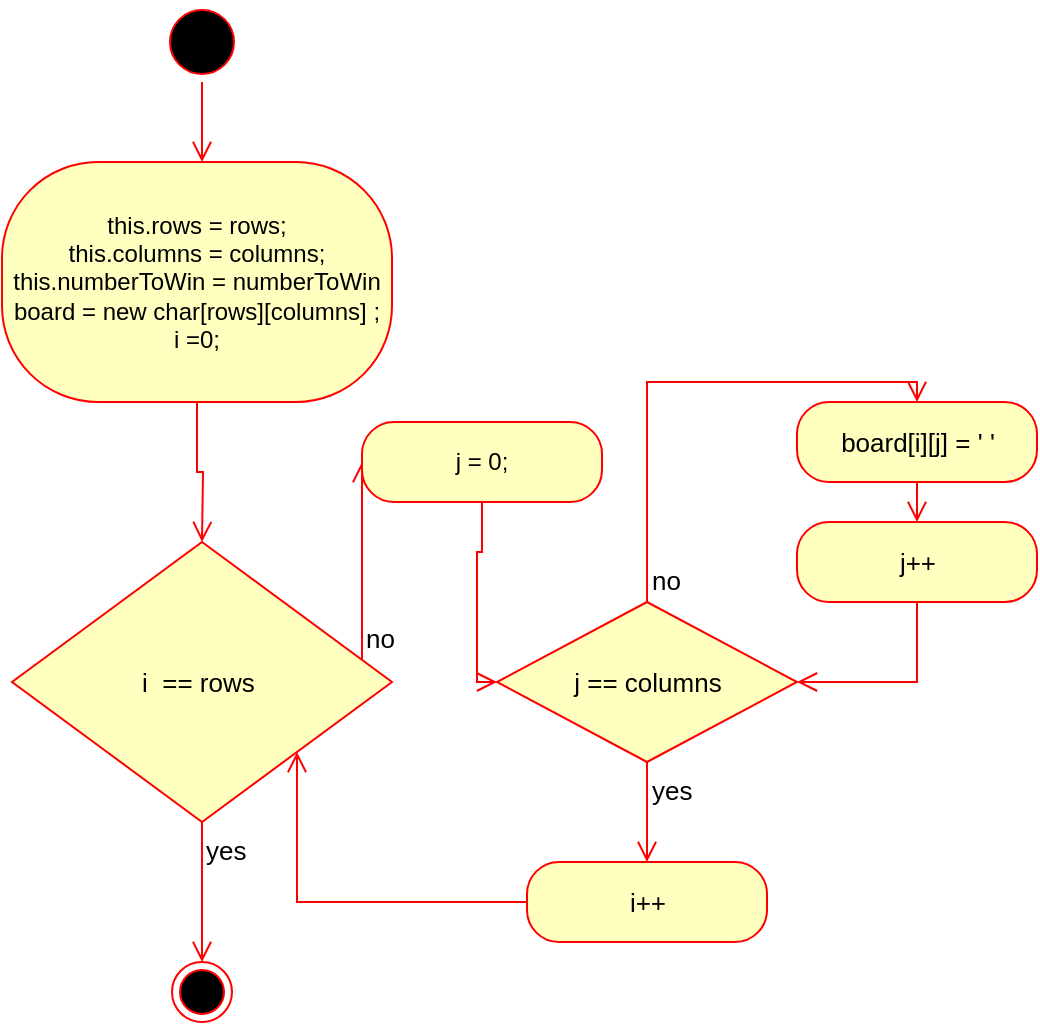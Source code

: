 <mxfile version="17.1.0" type="device"><diagram id="fKmpkm6LJnCosUZw5yEl" name="Page-1"><mxGraphModel dx="781" dy="1112" grid="1" gridSize="10" guides="1" tooltips="1" connect="1" arrows="1" fold="1" page="1" pageScale="1" pageWidth="850" pageHeight="1100" math="0" shadow="0"><root><mxCell id="0"/><mxCell id="1" parent="0"/><mxCell id="fjRS78M-i0skZ6CmstpU-1" value="" style="ellipse;html=1;shape=startState;fillColor=#000000;strokeColor=#ff0000;" parent="1" vertex="1"><mxGeometry x="360" y="120" width="40" height="40" as="geometry"/></mxCell><mxCell id="fjRS78M-i0skZ6CmstpU-2" value="" style="edgeStyle=orthogonalEdgeStyle;html=1;verticalAlign=bottom;endArrow=open;endSize=8;strokeColor=#ff0000;rounded=0;" parent="1" source="fjRS78M-i0skZ6CmstpU-1" edge="1"><mxGeometry relative="1" as="geometry"><mxPoint x="380" y="200" as="targetPoint"/></mxGeometry></mxCell><mxCell id="fjRS78M-i0skZ6CmstpU-3" value="this.rows = rows;&lt;br&gt;this.columns = columns;&lt;br&gt;this.numberToWin = numberToWin&lt;br&gt;board = new char[rows][columns] ;&lt;br&gt;i =0;" style="rounded=1;whiteSpace=wrap;html=1;arcSize=40;fontColor=#000000;fillColor=#ffffc0;strokeColor=#ff0000;" parent="1" vertex="1"><mxGeometry x="280" y="200" width="195" height="120" as="geometry"/></mxCell><mxCell id="fjRS78M-i0skZ6CmstpU-4" value="" style="edgeStyle=orthogonalEdgeStyle;html=1;verticalAlign=bottom;endArrow=open;endSize=8;strokeColor=#ff0000;rounded=0;" parent="1" source="fjRS78M-i0skZ6CmstpU-3" edge="1"><mxGeometry relative="1" as="geometry"><mxPoint x="380" y="390" as="targetPoint"/></mxGeometry></mxCell><mxCell id="KsrM69w-UexkzgOErmtl-1" value="i&amp;nbsp; == rows&amp;nbsp;" style="rhombus;whiteSpace=wrap;html=1;fillColor=#ffffc0;strokeColor=#ff0000;fontSize=13;" parent="1" vertex="1"><mxGeometry x="285" y="390" width="190" height="140" as="geometry"/></mxCell><mxCell id="KsrM69w-UexkzgOErmtl-2" value="no" style="edgeStyle=orthogonalEdgeStyle;html=1;align=left;verticalAlign=bottom;endArrow=open;endSize=8;strokeColor=#ff0000;rounded=0;fontSize=13;entryX=0;entryY=0.5;entryDx=0;entryDy=0;" parent="1" source="KsrM69w-UexkzgOErmtl-1" target="fcWhonWCIhPxA7sX0g0_-1" edge="1"><mxGeometry x="-1" relative="1" as="geometry"><mxPoint x="530" y="460" as="targetPoint"/><Array as="points"><mxPoint x="460" y="400"/><mxPoint x="460" y="400"/></Array></mxGeometry></mxCell><mxCell id="KsrM69w-UexkzgOErmtl-3" value="yes" style="edgeStyle=orthogonalEdgeStyle;html=1;align=left;verticalAlign=top;endArrow=open;endSize=8;strokeColor=#ff0000;rounded=0;fontSize=13;" parent="1" source="KsrM69w-UexkzgOErmtl-1" edge="1"><mxGeometry x="-1" relative="1" as="geometry"><mxPoint x="380" y="600" as="targetPoint"/></mxGeometry></mxCell><mxCell id="KsrM69w-UexkzgOErmtl-4" value="" style="ellipse;html=1;shape=endState;fillColor=#000000;strokeColor=#ff0000;fontSize=13;" parent="1" vertex="1"><mxGeometry x="365" y="600" width="30" height="30" as="geometry"/></mxCell><mxCell id="KsrM69w-UexkzgOErmtl-12" value="board[i][j] = ' '" style="rounded=1;whiteSpace=wrap;html=1;arcSize=40;fontColor=#000000;fillColor=#ffffc0;strokeColor=#ff0000;fontSize=13;" parent="1" vertex="1"><mxGeometry x="677.5" y="320" width="120" height="40" as="geometry"/></mxCell><mxCell id="KsrM69w-UexkzgOErmtl-13" value="" style="edgeStyle=orthogonalEdgeStyle;html=1;verticalAlign=bottom;endArrow=open;endSize=8;strokeColor=#ff0000;rounded=0;fontSize=13;" parent="1" source="KsrM69w-UexkzgOErmtl-12" edge="1"><mxGeometry relative="1" as="geometry"><mxPoint x="737.5" y="380" as="targetPoint"/></mxGeometry></mxCell><mxCell id="KsrM69w-UexkzgOErmtl-15" value="i++" style="rounded=1;whiteSpace=wrap;html=1;arcSize=40;fontColor=#000000;fillColor=#ffffc0;strokeColor=#ff0000;fontSize=13;" parent="1" vertex="1"><mxGeometry x="542.5" y="550" width="120" height="40" as="geometry"/></mxCell><mxCell id="KsrM69w-UexkzgOErmtl-16" value="" style="edgeStyle=orthogonalEdgeStyle;html=1;verticalAlign=bottom;endArrow=open;endSize=8;strokeColor=#ff0000;rounded=0;fontSize=13;entryX=1;entryY=1;entryDx=0;entryDy=0;" parent="1" source="KsrM69w-UexkzgOErmtl-15" target="KsrM69w-UexkzgOErmtl-1" edge="1"><mxGeometry relative="1" as="geometry"><mxPoint x="602.5" y="650" as="targetPoint"/></mxGeometry></mxCell><mxCell id="KsrM69w-UexkzgOErmtl-17" value="j == columns" style="rhombus;whiteSpace=wrap;html=1;fillColor=#ffffc0;strokeColor=#ff0000;fontSize=13;" parent="1" vertex="1"><mxGeometry x="527.5" y="420" width="150" height="80" as="geometry"/></mxCell><mxCell id="KsrM69w-UexkzgOErmtl-18" value="no" style="edgeStyle=orthogonalEdgeStyle;html=1;align=left;verticalAlign=bottom;endArrow=open;endSize=8;strokeColor=#ff0000;rounded=0;fontSize=13;entryX=0.5;entryY=0;entryDx=0;entryDy=0;" parent="1" source="KsrM69w-UexkzgOErmtl-17" target="KsrM69w-UexkzgOErmtl-12" edge="1"><mxGeometry x="-1" relative="1" as="geometry"><mxPoint x="760" y="220" as="targetPoint"/></mxGeometry></mxCell><mxCell id="KsrM69w-UexkzgOErmtl-19" value="yes" style="edgeStyle=orthogonalEdgeStyle;html=1;align=left;verticalAlign=top;endArrow=open;endSize=8;strokeColor=#ff0000;rounded=0;fontSize=13;entryX=0.5;entryY=0;entryDx=0;entryDy=0;" parent="1" source="KsrM69w-UexkzgOErmtl-17" target="KsrM69w-UexkzgOErmtl-15" edge="1"><mxGeometry x="-1" relative="1" as="geometry"><mxPoint x="620" y="300" as="targetPoint"/></mxGeometry></mxCell><mxCell id="KsrM69w-UexkzgOErmtl-22" value="j++" style="rounded=1;whiteSpace=wrap;html=1;arcSize=40;fontColor=#000000;fillColor=#ffffc0;strokeColor=#ff0000;fontSize=13;" parent="1" vertex="1"><mxGeometry x="677.5" y="380" width="120" height="40" as="geometry"/></mxCell><mxCell id="KsrM69w-UexkzgOErmtl-23" value="" style="edgeStyle=orthogonalEdgeStyle;html=1;verticalAlign=bottom;endArrow=open;endSize=8;strokeColor=#ff0000;rounded=0;fontSize=13;entryX=1;entryY=0.5;entryDx=0;entryDy=0;" parent="1" source="KsrM69w-UexkzgOErmtl-22" target="KsrM69w-UexkzgOErmtl-17" edge="1"><mxGeometry relative="1" as="geometry"><mxPoint x="737.5" y="480" as="targetPoint"/><Array as="points"><mxPoint x="738" y="460"/></Array></mxGeometry></mxCell><mxCell id="fcWhonWCIhPxA7sX0g0_-1" value="j = 0;" style="rounded=1;whiteSpace=wrap;html=1;arcSize=40;fontColor=#000000;fillColor=#ffffc0;strokeColor=#ff0000;" parent="1" vertex="1"><mxGeometry x="460" y="330" width="120" height="40" as="geometry"/></mxCell><mxCell id="fcWhonWCIhPxA7sX0g0_-2" value="" style="edgeStyle=orthogonalEdgeStyle;html=1;verticalAlign=bottom;endArrow=open;endSize=8;strokeColor=#ff0000;rounded=0;entryX=0;entryY=0.5;entryDx=0;entryDy=0;" parent="1" source="fcWhonWCIhPxA7sX0g0_-1" target="KsrM69w-UexkzgOErmtl-17" edge="1"><mxGeometry relative="1" as="geometry"><mxPoint x="520" y="430" as="targetPoint"/></mxGeometry></mxCell></root></mxGraphModel></diagram></mxfile>